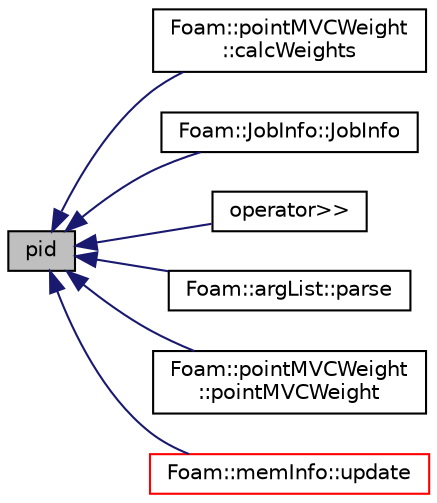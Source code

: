 digraph "pid"
{
  bgcolor="transparent";
  edge [fontname="Helvetica",fontsize="10",labelfontname="Helvetica",labelfontsize="10"];
  node [fontname="Helvetica",fontsize="10",shape=record];
  rankdir="LR";
  Node1 [label="pid",height=0.2,width=0.4,color="black", fillcolor="grey75", style="filled", fontcolor="black"];
  Node1 -> Node2 [dir="back",color="midnightblue",fontsize="10",style="solid",fontname="Helvetica"];
  Node2 [label="Foam::pointMVCWeight\l::calcWeights",height=0.2,width=0.4,color="black",URL="$a01889.html#a121eb1ad9e2a6b94a94f389141c59656",tooltip="Calculate weights from single face&#39;s vertices only. "];
  Node1 -> Node3 [dir="back",color="midnightblue",fontsize="10",style="solid",fontname="Helvetica"];
  Node3 [label="Foam::JobInfo::JobInfo",height=0.2,width=0.4,color="black",URL="$a01218.html#a37755ec761ec7d5d5d4b23a980f78097",tooltip="Construct null. "];
  Node1 -> Node4 [dir="back",color="midnightblue",fontsize="10",style="solid",fontname="Helvetica"];
  Node4 [label="operator\>\>",height=0.2,width=0.4,color="black",URL="$a10725.html#a10313e2510d88c8c1d1ad3baaff10a13"];
  Node1 -> Node5 [dir="back",color="midnightblue",fontsize="10",style="solid",fontname="Helvetica"];
  Node5 [label="Foam::argList::parse",height=0.2,width=0.4,color="black",URL="$a00067.html#a00aad68f835a5c0bcb8920505bb0bd10",tooltip="Parse. "];
  Node1 -> Node6 [dir="back",color="midnightblue",fontsize="10",style="solid",fontname="Helvetica"];
  Node6 [label="Foam::pointMVCWeight\l::pointMVCWeight",height=0.2,width=0.4,color="black",URL="$a01889.html#a9eb2a5cf66e8072aff3e81864ce7bfc9",tooltip="Construct from components. "];
  Node1 -> Node7 [dir="back",color="midnightblue",fontsize="10",style="solid",fontname="Helvetica"];
  Node7 [label="Foam::memInfo::update",height=0.2,width=0.4,color="red",URL="$a01457.html#ae7905ca09c58e0fdf8d42fbe06e2fce6",tooltip="Parse /proc/<pid>/status. "];
}
